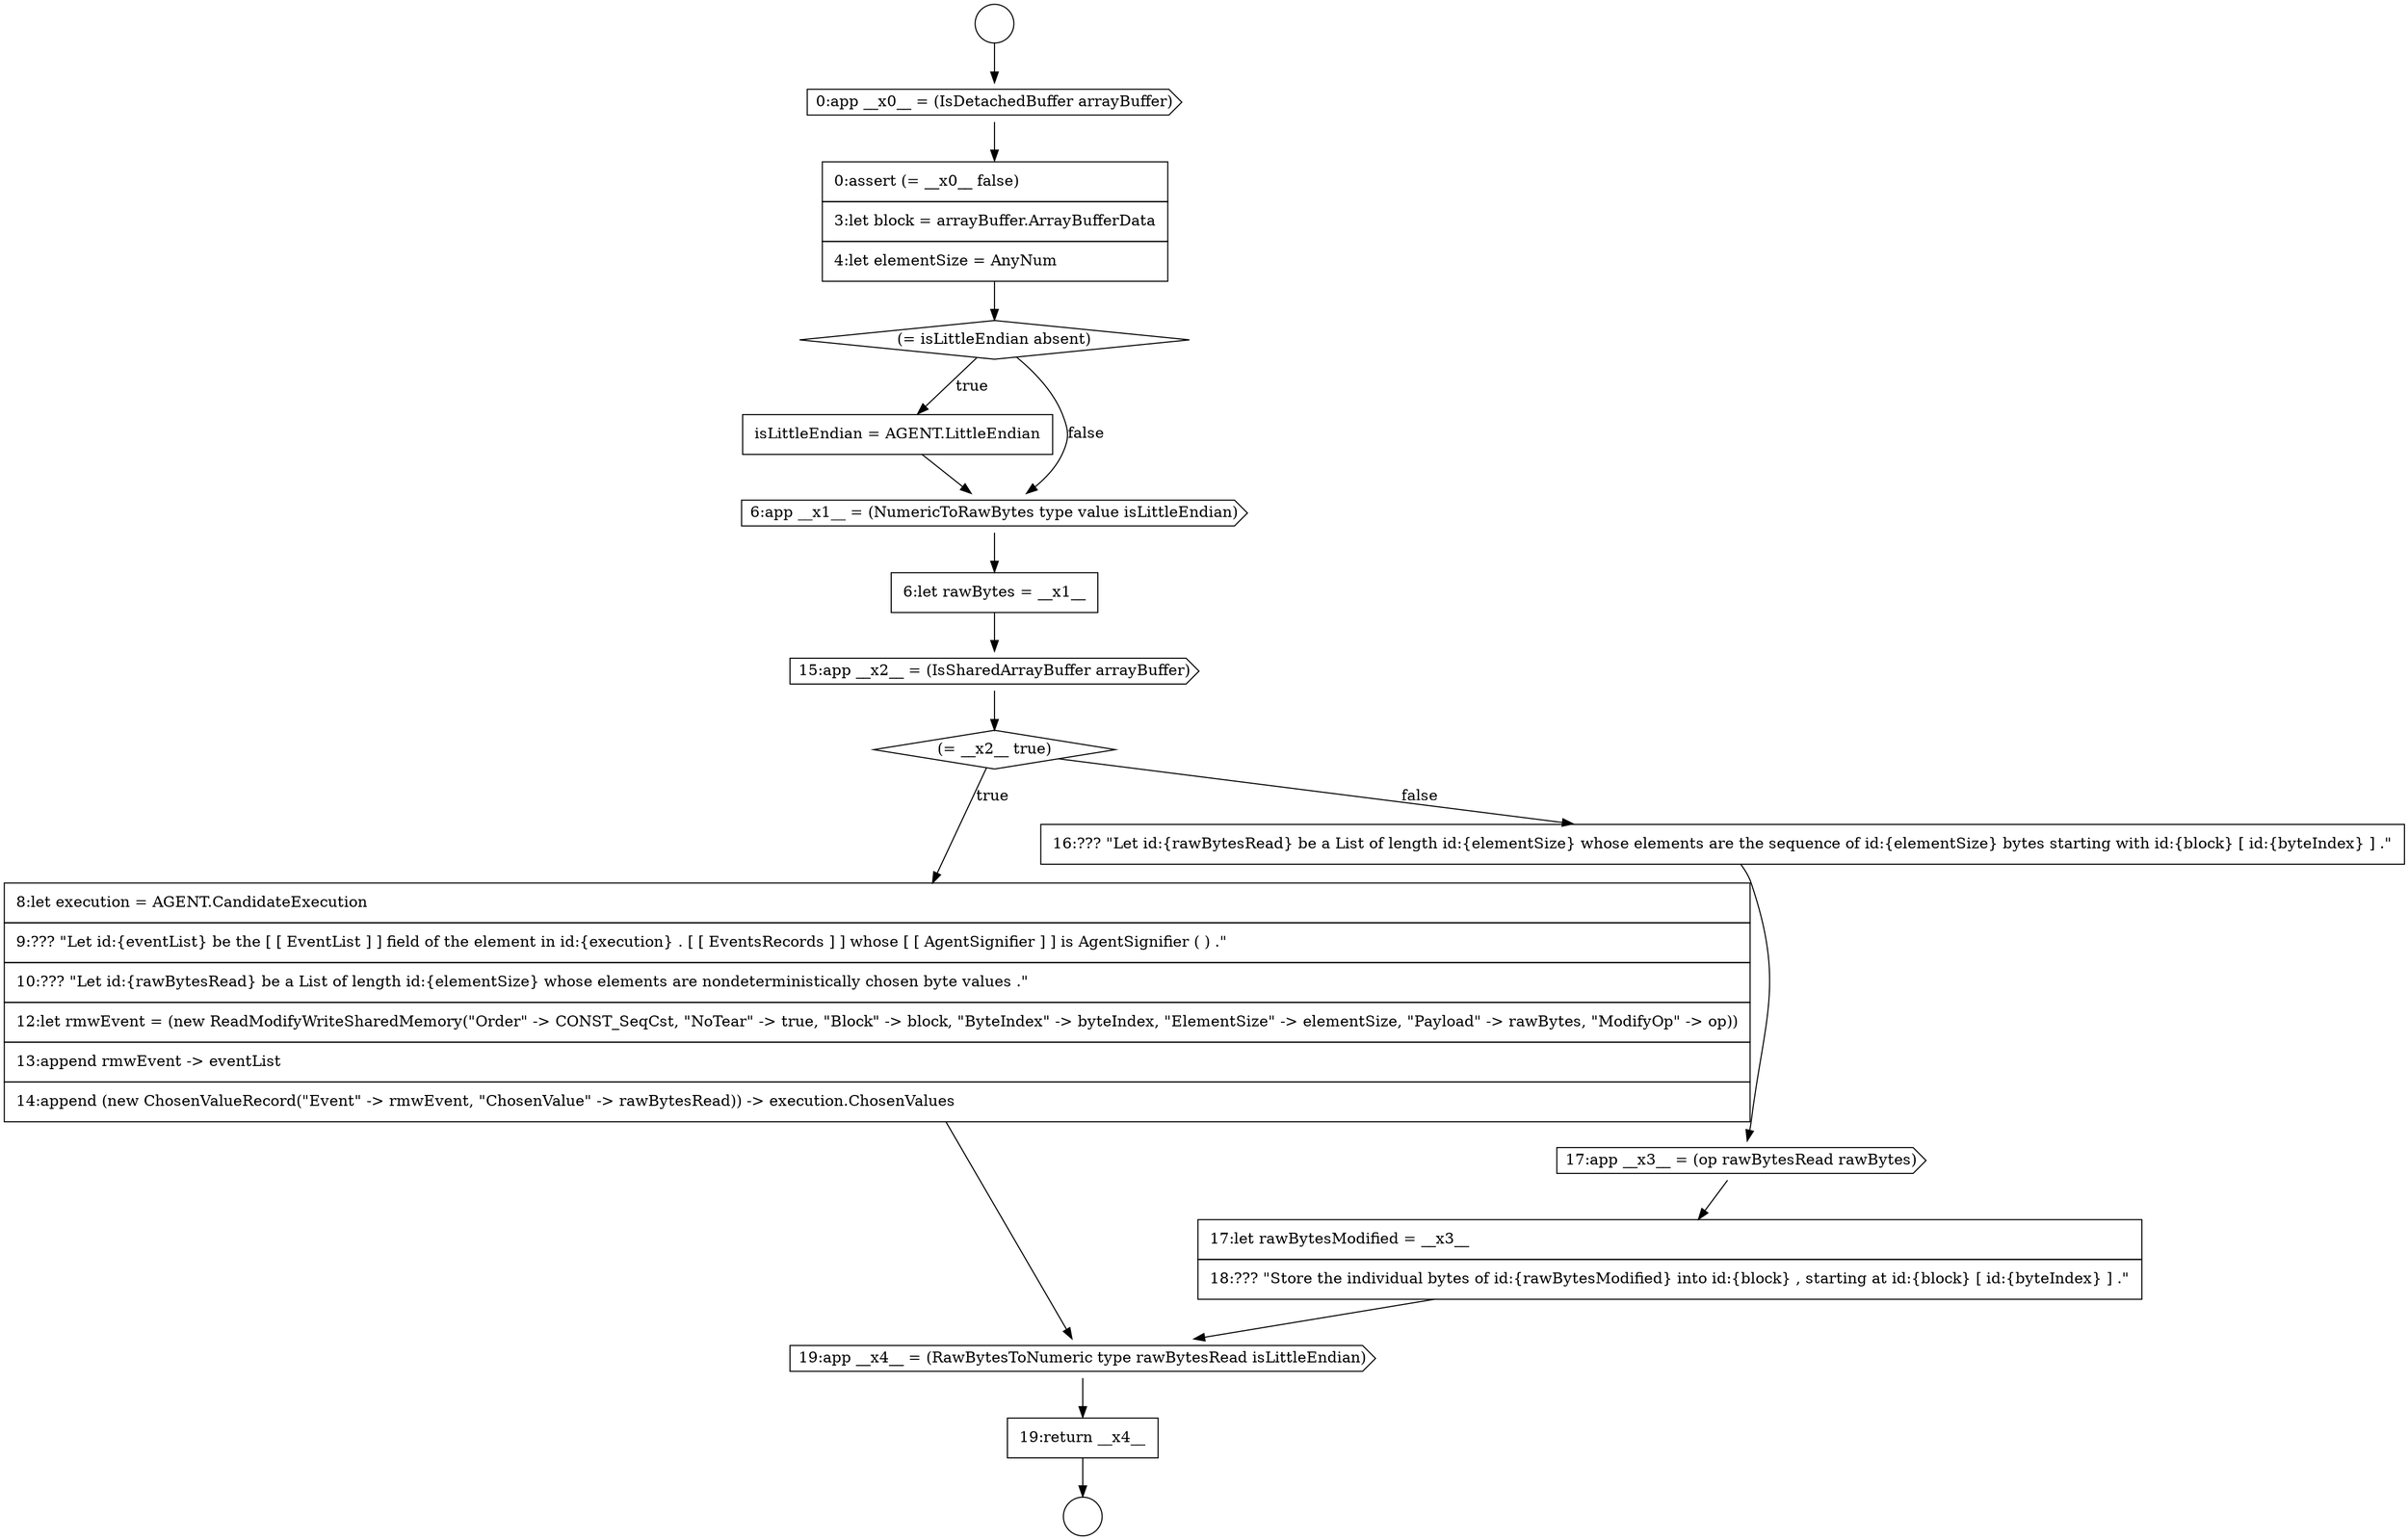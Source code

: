 digraph {
  node0 [shape=circle label=" " color="black" fillcolor="white" style=filled]
  node5 [shape=none, margin=0, label=<<font color="black">
    <table border="0" cellborder="1" cellspacing="0" cellpadding="10">
      <tr><td align="left">isLittleEndian = AGENT.LittleEndian</td></tr>
    </table>
  </font>> color="black" fillcolor="white" style=filled]
  node10 [shape=none, margin=0, label=<<font color="black">
    <table border="0" cellborder="1" cellspacing="0" cellpadding="10">
      <tr><td align="left">8:let execution = AGENT.CandidateExecution</td></tr>
      <tr><td align="left">9:??? &quot;Let id:{eventList} be the [ [ EventList ] ] field of the element in id:{execution} . [ [ EventsRecords ] ] whose [ [ AgentSignifier ] ] is AgentSignifier ( ) .&quot;</td></tr>
      <tr><td align="left">10:??? &quot;Let id:{rawBytesRead} be a List of length id:{elementSize} whose elements are nondeterministically chosen byte values .&quot;</td></tr>
      <tr><td align="left">12:let rmwEvent = (new ReadModifyWriteSharedMemory(&quot;Order&quot; -&gt; CONST_SeqCst, &quot;NoTear&quot; -&gt; true, &quot;Block&quot; -&gt; block, &quot;ByteIndex&quot; -&gt; byteIndex, &quot;ElementSize&quot; -&gt; elementSize, &quot;Payload&quot; -&gt; rawBytes, &quot;ModifyOp&quot; -&gt; op))</td></tr>
      <tr><td align="left">13:append rmwEvent -&gt; eventList</td></tr>
      <tr><td align="left">14:append (new ChosenValueRecord(&quot;Event&quot; -&gt; rmwEvent, &quot;ChosenValue&quot; -&gt; rawBytesRead)) -&gt; execution.ChosenValues</td></tr>
    </table>
  </font>> color="black" fillcolor="white" style=filled]
  node14 [shape=cds, label=<<font color="black">19:app __x4__ = (RawBytesToNumeric type rawBytesRead isLittleEndian)</font>> color="black" fillcolor="white" style=filled]
  node1 [shape=circle label=" " color="black" fillcolor="white" style=filled]
  node6 [shape=cds, label=<<font color="black">6:app __x1__ = (NumericToRawBytes type value isLittleEndian)</font>> color="black" fillcolor="white" style=filled]
  node9 [shape=diamond, label=<<font color="black">(= __x2__ true)</font>> color="black" fillcolor="white" style=filled]
  node13 [shape=none, margin=0, label=<<font color="black">
    <table border="0" cellborder="1" cellspacing="0" cellpadding="10">
      <tr><td align="left">17:let rawBytesModified = __x3__</td></tr>
      <tr><td align="left">18:??? &quot;Store the individual bytes of id:{rawBytesModified} into id:{block} , starting at id:{block} [ id:{byteIndex} ] .&quot;</td></tr>
    </table>
  </font>> color="black" fillcolor="white" style=filled]
  node2 [shape=cds, label=<<font color="black">0:app __x0__ = (IsDetachedBuffer arrayBuffer)</font>> color="black" fillcolor="white" style=filled]
  node12 [shape=cds, label=<<font color="black">17:app __x3__ = (op rawBytesRead rawBytes)</font>> color="black" fillcolor="white" style=filled]
  node7 [shape=none, margin=0, label=<<font color="black">
    <table border="0" cellborder="1" cellspacing="0" cellpadding="10">
      <tr><td align="left">6:let rawBytes = __x1__</td></tr>
    </table>
  </font>> color="black" fillcolor="white" style=filled]
  node3 [shape=none, margin=0, label=<<font color="black">
    <table border="0" cellborder="1" cellspacing="0" cellpadding="10">
      <tr><td align="left">0:assert (= __x0__ false)</td></tr>
      <tr><td align="left">3:let block = arrayBuffer.ArrayBufferData</td></tr>
      <tr><td align="left">4:let elementSize = AnyNum</td></tr>
    </table>
  </font>> color="black" fillcolor="white" style=filled]
  node11 [shape=none, margin=0, label=<<font color="black">
    <table border="0" cellborder="1" cellspacing="0" cellpadding="10">
      <tr><td align="left">16:??? &quot;Let id:{rawBytesRead} be a List of length id:{elementSize} whose elements are the sequence of id:{elementSize} bytes starting with id:{block} [ id:{byteIndex} ] .&quot;</td></tr>
    </table>
  </font>> color="black" fillcolor="white" style=filled]
  node8 [shape=cds, label=<<font color="black">15:app __x2__ = (IsSharedArrayBuffer arrayBuffer)</font>> color="black" fillcolor="white" style=filled]
  node4 [shape=diamond, label=<<font color="black">(= isLittleEndian absent)</font>> color="black" fillcolor="white" style=filled]
  node15 [shape=none, margin=0, label=<<font color="black">
    <table border="0" cellborder="1" cellspacing="0" cellpadding="10">
      <tr><td align="left">19:return __x4__</td></tr>
    </table>
  </font>> color="black" fillcolor="white" style=filled]
  node7 -> node8 [ color="black"]
  node15 -> node1 [ color="black"]
  node2 -> node3 [ color="black"]
  node13 -> node14 [ color="black"]
  node12 -> node13 [ color="black"]
  node0 -> node2 [ color="black"]
  node6 -> node7 [ color="black"]
  node14 -> node15 [ color="black"]
  node8 -> node9 [ color="black"]
  node5 -> node6 [ color="black"]
  node3 -> node4 [ color="black"]
  node11 -> node12 [ color="black"]
  node9 -> node10 [label=<<font color="black">true</font>> color="black"]
  node9 -> node11 [label=<<font color="black">false</font>> color="black"]
  node4 -> node5 [label=<<font color="black">true</font>> color="black"]
  node4 -> node6 [label=<<font color="black">false</font>> color="black"]
  node10 -> node14 [ color="black"]
}
